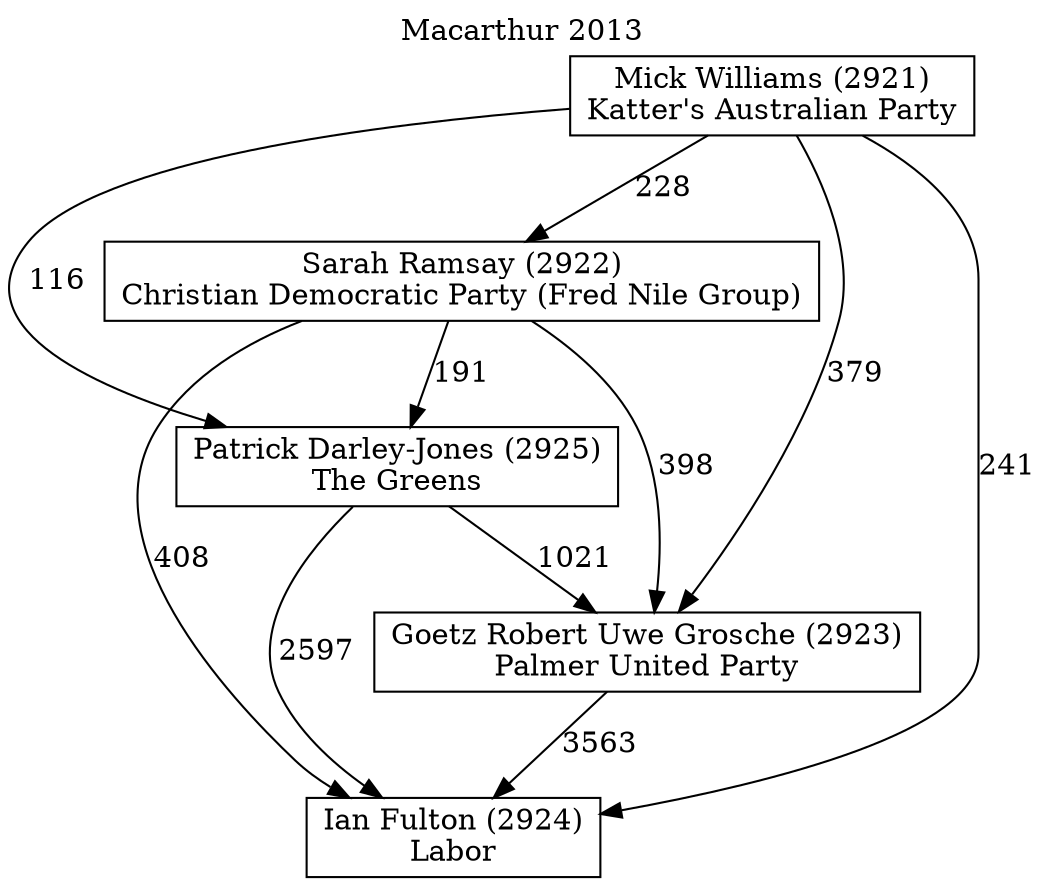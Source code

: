 // House preference flow
digraph "Ian Fulton (2924)_Macarthur_2013" {
	graph [label="Macarthur 2013" labelloc=t mclimit=10]
	node [shape=box]
	"Ian Fulton (2924)" [label="Ian Fulton (2924)
Labor"]
	"Goetz Robert Uwe Grosche (2923)" [label="Goetz Robert Uwe Grosche (2923)
Palmer United Party"]
	"Patrick Darley-Jones (2925)" [label="Patrick Darley-Jones (2925)
The Greens"]
	"Sarah Ramsay (2922)" [label="Sarah Ramsay (2922)
Christian Democratic Party (Fred Nile Group)"]
	"Mick Williams (2921)" [label="Mick Williams (2921)
Katter's Australian Party"]
	"Goetz Robert Uwe Grosche (2923)" -> "Ian Fulton (2924)" [label=3563]
	"Patrick Darley-Jones (2925)" -> "Goetz Robert Uwe Grosche (2923)" [label=1021]
	"Sarah Ramsay (2922)" -> "Patrick Darley-Jones (2925)" [label=191]
	"Mick Williams (2921)" -> "Sarah Ramsay (2922)" [label=228]
	"Patrick Darley-Jones (2925)" -> "Ian Fulton (2924)" [label=2597]
	"Sarah Ramsay (2922)" -> "Ian Fulton (2924)" [label=408]
	"Mick Williams (2921)" -> "Ian Fulton (2924)" [label=241]
	"Mick Williams (2921)" -> "Patrick Darley-Jones (2925)" [label=116]
	"Sarah Ramsay (2922)" -> "Goetz Robert Uwe Grosche (2923)" [label=398]
	"Mick Williams (2921)" -> "Goetz Robert Uwe Grosche (2923)" [label=379]
}
